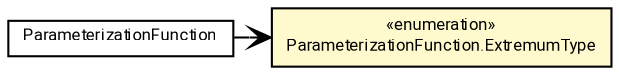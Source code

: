 #!/usr/local/bin/dot
#
# Class diagram 
# Generated by UMLGraph version R5_7_2-60-g0e99a6 (http://www.spinellis.gr/umlgraph/)
#

digraph G {
	graph [fontnames="svg"]
	edge [fontname="Roboto",fontsize=7,labelfontname="Roboto",labelfontsize=7,color="black"];
	node [fontname="Roboto",fontcolor="black",fontsize=8,shape=plaintext,margin=0,width=0,height=0];
	nodesep=0.15;
	ranksep=0.25;
	rankdir=LR;
	// de.lmu.ifi.dbs.elki.algorithm.clustering.correlation.cash.ParameterizationFunction
	c8072642 [label=<<table title="de.lmu.ifi.dbs.elki.algorithm.clustering.correlation.cash.ParameterizationFunction" border="0" cellborder="1" cellspacing="0" cellpadding="2" href="ParameterizationFunction.html" target="_parent">
		<tr><td><table border="0" cellspacing="0" cellpadding="1">
		<tr><td align="center" balign="center"> <font face="Roboto">ParameterizationFunction</font> </td></tr>
		</table></td></tr>
		</table>>, URL="ParameterizationFunction.html"];
	// de.lmu.ifi.dbs.elki.algorithm.clustering.correlation.cash.ParameterizationFunction.ExtremumType
	c8072643 [label=<<table title="de.lmu.ifi.dbs.elki.algorithm.clustering.correlation.cash.ParameterizationFunction.ExtremumType" border="0" cellborder="1" cellspacing="0" cellpadding="2" bgcolor="lemonChiffon" href="ParameterizationFunction.ExtremumType.html" target="_parent">
		<tr><td><table border="0" cellspacing="0" cellpadding="1">
		<tr><td align="center" balign="center"> &#171;enumeration&#187; </td></tr>
		<tr><td align="center" balign="center"> <font face="Roboto">ParameterizationFunction.ExtremumType</font> </td></tr>
		</table></td></tr>
		</table>>, URL="ParameterizationFunction.ExtremumType.html"];
	// de.lmu.ifi.dbs.elki.algorithm.clustering.correlation.cash.ParameterizationFunction navassoc de.lmu.ifi.dbs.elki.algorithm.clustering.correlation.cash.ParameterizationFunction.ExtremumType
	c8072642 -> c8072643 [arrowhead=open,weight=1];
}

